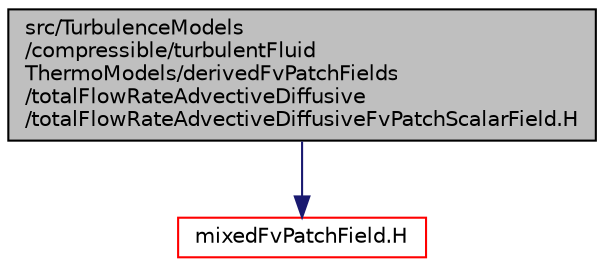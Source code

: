 digraph "src/TurbulenceModels/compressible/turbulentFluidThermoModels/derivedFvPatchFields/totalFlowRateAdvectiveDiffusive/totalFlowRateAdvectiveDiffusiveFvPatchScalarField.H"
{
  bgcolor="transparent";
  edge [fontname="Helvetica",fontsize="10",labelfontname="Helvetica",labelfontsize="10"];
  node [fontname="Helvetica",fontsize="10",shape=record];
  Node0 [label="src/TurbulenceModels\l/compressible/turbulentFluid\lThermoModels/derivedFvPatchFields\l/totalFlowRateAdvectiveDiffusive\l/totalFlowRateAdvectiveDiffusiveFvPatchScalarField.H",height=0.2,width=0.4,color="black", fillcolor="grey75", style="filled", fontcolor="black"];
  Node0 -> Node1 [color="midnightblue",fontsize="10",style="solid",fontname="Helvetica"];
  Node1 [label="mixedFvPatchField.H",height=0.2,width=0.4,color="red",URL="$a01628.html"];
}
